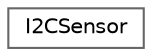 digraph "Graphical Class Hierarchy"
{
 // LATEX_PDF_SIZE
  bgcolor="transparent";
  edge [fontname=Helvetica,fontsize=10,labelfontname=Helvetica,labelfontsize=10];
  node [fontname=Helvetica,fontsize=10,shape=box,height=0.2,width=0.4];
  rankdir="LR";
  Node0 [label="I2CSensor",height=0.2,width=0.4,color="grey40", fillcolor="white", style="filled",URL="$class_i2_c_sensor.html",tooltip=" "];
}
